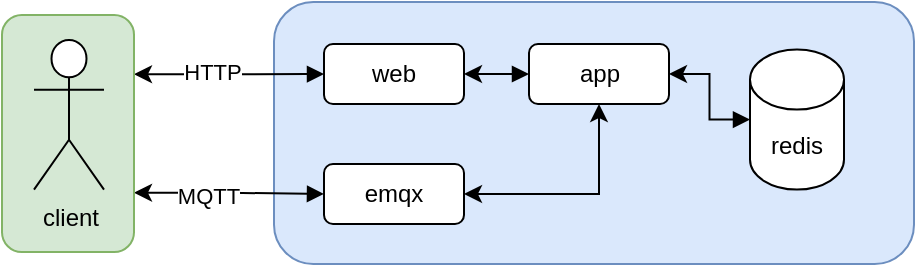 <mxfile version="19.0.3" type="device"><diagram id="p5ELOLVqgPEa5C1tQEKy" name="Page-1"><mxGraphModel dx="813" dy="563" grid="1" gridSize="10" guides="1" tooltips="1" connect="1" arrows="1" fold="1" page="1" pageScale="1" pageWidth="1169" pageHeight="827" math="0" shadow="0"><root><mxCell id="0"/><mxCell id="1" parent="0"/><mxCell id="dMSFJkjqGD6HFTwx5Oqt-1" value="" style="rounded=1;whiteSpace=wrap;html=1;fillColor=#dae8fc;strokeColor=#6c8ebf;" vertex="1" parent="1"><mxGeometry x="400" y="399" width="320" height="131" as="geometry"/></mxCell><mxCell id="dMSFJkjqGD6HFTwx5Oqt-10" style="edgeStyle=orthogonalEdgeStyle;rounded=0;orthogonalLoop=1;jettySize=auto;html=1;exitX=1;exitY=0.5;exitDx=0;exitDy=0;startArrow=classic;startFill=1;endArrow=block;endFill=1;" edge="1" parent="1" source="dMSFJkjqGD6HFTwx5Oqt-25" target="dMSFJkjqGD6HFTwx5Oqt-6"><mxGeometry relative="1" as="geometry"/></mxCell><mxCell id="dMSFJkjqGD6HFTwx5Oqt-28" style="edgeStyle=orthogonalEdgeStyle;rounded=0;orthogonalLoop=1;jettySize=auto;html=1;exitX=1;exitY=0.5;exitDx=0;exitDy=0;entryX=0;entryY=0.5;entryDx=0;entryDy=0;startArrow=classic;startFill=1;endArrow=block;endFill=1;" edge="1" parent="1" source="dMSFJkjqGD6HFTwx5Oqt-3" target="dMSFJkjqGD6HFTwx5Oqt-25"><mxGeometry relative="1" as="geometry"/></mxCell><mxCell id="dMSFJkjqGD6HFTwx5Oqt-3" value="web" style="rounded=1;whiteSpace=wrap;html=1;" vertex="1" parent="1"><mxGeometry x="425" y="420" width="70" height="30" as="geometry"/></mxCell><mxCell id="dMSFJkjqGD6HFTwx5Oqt-9" style="edgeStyle=orthogonalEdgeStyle;rounded=0;orthogonalLoop=1;jettySize=auto;html=1;exitX=1;exitY=0.5;exitDx=0;exitDy=0;entryX=0.5;entryY=1;entryDx=0;entryDy=0;startArrow=classic;startFill=1;" edge="1" parent="1" source="dMSFJkjqGD6HFTwx5Oqt-4" target="dMSFJkjqGD6HFTwx5Oqt-25"><mxGeometry relative="1" as="geometry"/></mxCell><mxCell id="dMSFJkjqGD6HFTwx5Oqt-4" value="emqx" style="rounded=1;whiteSpace=wrap;html=1;" vertex="1" parent="1"><mxGeometry x="425" y="480" width="70" height="30" as="geometry"/></mxCell><mxCell id="dMSFJkjqGD6HFTwx5Oqt-6" value="redis" style="shape=cylinder3;whiteSpace=wrap;html=1;boundedLbl=1;backgroundOutline=1;size=15;" vertex="1" parent="1"><mxGeometry x="638" y="422.81" width="47" height="70" as="geometry"/></mxCell><mxCell id="dMSFJkjqGD6HFTwx5Oqt-19" style="edgeStyle=orthogonalEdgeStyle;rounded=0;orthogonalLoop=1;jettySize=auto;html=1;exitX=1;exitY=0.25;exitDx=0;exitDy=0;entryX=0;entryY=0.5;entryDx=0;entryDy=0;startArrow=classic;startFill=1;endArrow=block;endFill=1;" edge="1" parent="1" source="dMSFJkjqGD6HFTwx5Oqt-17" target="dMSFJkjqGD6HFTwx5Oqt-3"><mxGeometry relative="1" as="geometry"/></mxCell><mxCell id="dMSFJkjqGD6HFTwx5Oqt-20" value="HTTP" style="edgeLabel;html=1;align=center;verticalAlign=middle;resizable=0;points=[];" vertex="1" connectable="0" parent="dMSFJkjqGD6HFTwx5Oqt-19"><mxGeometry x="-0.19" y="1" relative="1" as="geometry"><mxPoint as="offset"/></mxGeometry></mxCell><mxCell id="dMSFJkjqGD6HFTwx5Oqt-23" style="edgeStyle=orthogonalEdgeStyle;rounded=0;orthogonalLoop=1;jettySize=auto;html=1;exitX=1;exitY=0.75;exitDx=0;exitDy=0;startArrow=classic;startFill=1;endArrow=block;endFill=1;" edge="1" parent="1" source="dMSFJkjqGD6HFTwx5Oqt-17" target="dMSFJkjqGD6HFTwx5Oqt-4"><mxGeometry relative="1" as="geometry"/></mxCell><mxCell id="dMSFJkjqGD6HFTwx5Oqt-24" value="MQTT" style="edgeLabel;html=1;align=center;verticalAlign=middle;resizable=0;points=[];" vertex="1" connectable="0" parent="dMSFJkjqGD6HFTwx5Oqt-23"><mxGeometry x="-0.228" y="-1" relative="1" as="geometry"><mxPoint as="offset"/></mxGeometry></mxCell><mxCell id="dMSFJkjqGD6HFTwx5Oqt-17" value="" style="rounded=1;whiteSpace=wrap;html=1;fillColor=#d5e8d4;strokeColor=#82b366;" vertex="1" parent="1"><mxGeometry x="264" y="405.5" width="66" height="118.5" as="geometry"/></mxCell><mxCell id="dMSFJkjqGD6HFTwx5Oqt-16" value="client" style="shape=umlActor;verticalLabelPosition=bottom;verticalAlign=top;html=1;outlineConnect=0;" vertex="1" parent="1"><mxGeometry x="280" y="417.97" width="35" height="74.84" as="geometry"/></mxCell><mxCell id="dMSFJkjqGD6HFTwx5Oqt-25" value="app" style="rounded=1;whiteSpace=wrap;html=1;" vertex="1" parent="1"><mxGeometry x="527.5" y="420" width="70" height="30" as="geometry"/></mxCell></root></mxGraphModel></diagram></mxfile>
